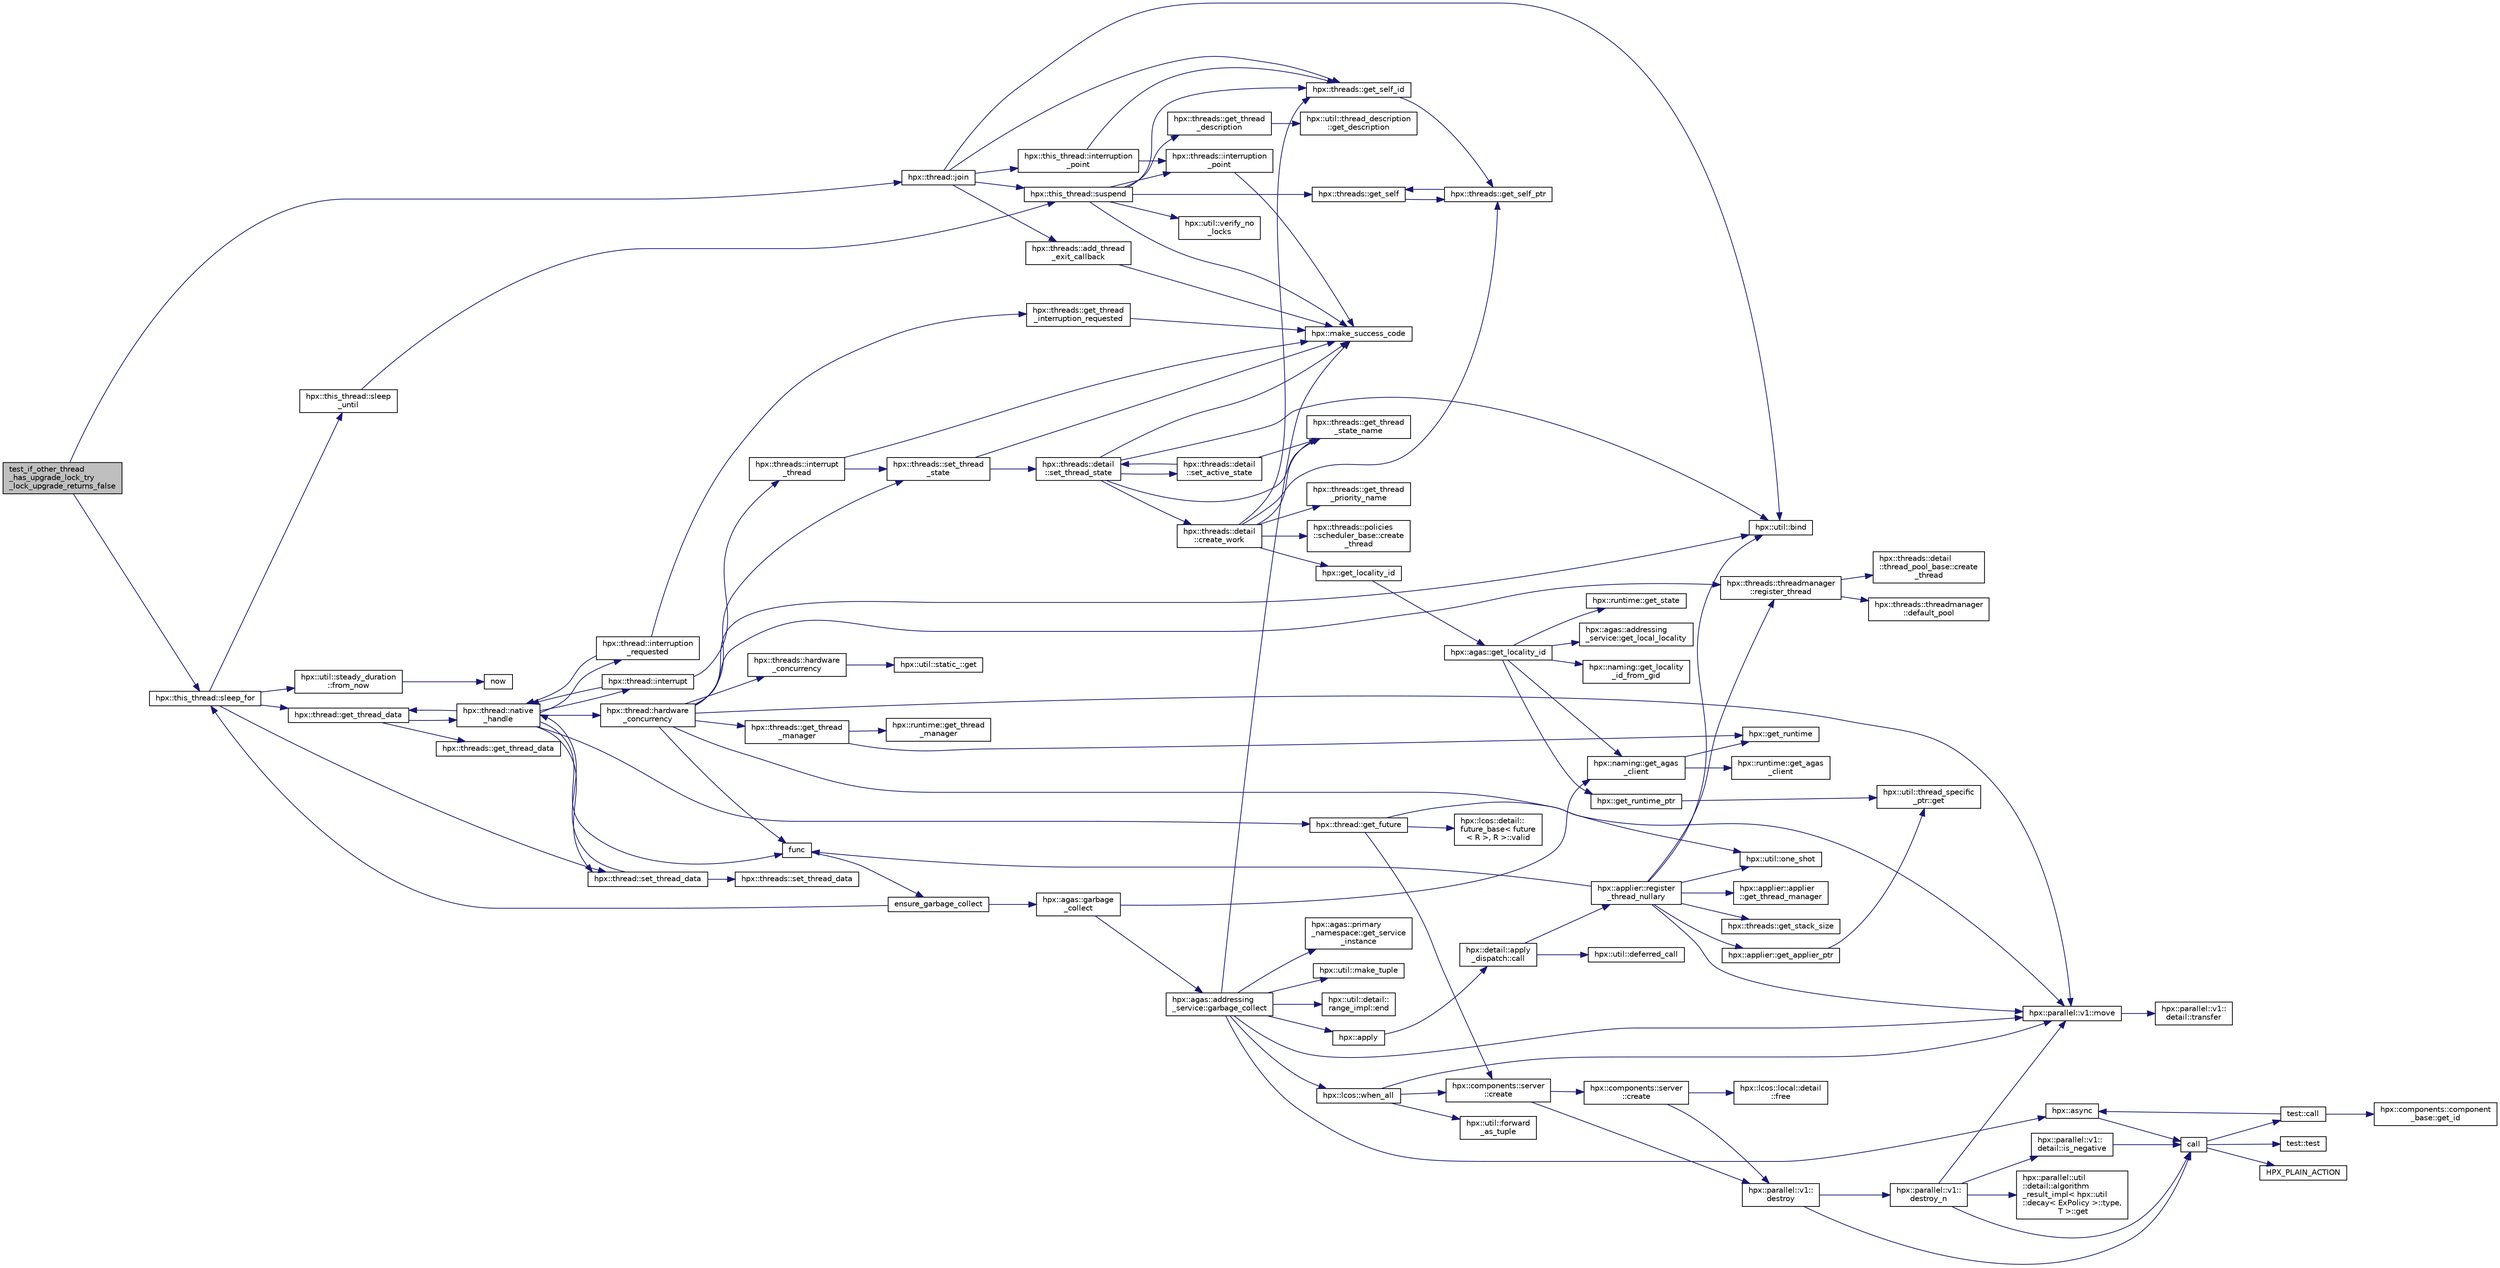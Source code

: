 digraph "test_if_other_thread_has_upgrade_lock_try_lock_upgrade_returns_false"
{
  edge [fontname="Helvetica",fontsize="10",labelfontname="Helvetica",labelfontsize="10"];
  node [fontname="Helvetica",fontsize="10",shape=record];
  rankdir="LR";
  Node391 [label="test_if_other_thread\l_has_upgrade_lock_try\l_lock_upgrade_returns_false",height=0.2,width=0.4,color="black", fillcolor="grey75", style="filled", fontcolor="black"];
  Node391 -> Node392 [color="midnightblue",fontsize="10",style="solid",fontname="Helvetica"];
  Node392 [label="hpx::this_thread::sleep_for",height=0.2,width=0.4,color="black", fillcolor="white", style="filled",URL="$d9/d52/namespacehpx_1_1this__thread.html#afc042a5a5fa52eef2d1d177a343435cf"];
  Node392 -> Node393 [color="midnightblue",fontsize="10",style="solid",fontname="Helvetica"];
  Node393 [label="hpx::this_thread::sleep\l_until",height=0.2,width=0.4,color="black", fillcolor="white", style="filled",URL="$d9/d52/namespacehpx_1_1this__thread.html#ae12a853980115b23ff0ab8ca06622658"];
  Node393 -> Node394 [color="midnightblue",fontsize="10",style="solid",fontname="Helvetica"];
  Node394 [label="hpx::this_thread::suspend",height=0.2,width=0.4,color="black", fillcolor="white", style="filled",URL="$d9/d52/namespacehpx_1_1this__thread.html#aca220026fb3014c0881d129fe31c0073"];
  Node394 -> Node395 [color="midnightblue",fontsize="10",style="solid",fontname="Helvetica"];
  Node395 [label="hpx::threads::get_self",height=0.2,width=0.4,color="black", fillcolor="white", style="filled",URL="$d7/d28/namespacehpx_1_1threads.html#a07daf4d6d29233f20d66d41ab7b5b8e8"];
  Node395 -> Node396 [color="midnightblue",fontsize="10",style="solid",fontname="Helvetica"];
  Node396 [label="hpx::threads::get_self_ptr",height=0.2,width=0.4,color="black", fillcolor="white", style="filled",URL="$d7/d28/namespacehpx_1_1threads.html#a22877ae347ad884cde3a51397dad6c53"];
  Node396 -> Node395 [color="midnightblue",fontsize="10",style="solid",fontname="Helvetica"];
  Node394 -> Node397 [color="midnightblue",fontsize="10",style="solid",fontname="Helvetica"];
  Node397 [label="hpx::threads::get_self_id",height=0.2,width=0.4,color="black", fillcolor="white", style="filled",URL="$d7/d28/namespacehpx_1_1threads.html#afafe0f900b9fac3d4ed3c747625c1cfe"];
  Node397 -> Node396 [color="midnightblue",fontsize="10",style="solid",fontname="Helvetica"];
  Node394 -> Node398 [color="midnightblue",fontsize="10",style="solid",fontname="Helvetica"];
  Node398 [label="hpx::threads::interruption\l_point",height=0.2,width=0.4,color="black", fillcolor="white", style="filled",URL="$d7/d28/namespacehpx_1_1threads.html#ada6ec56a12b050707311d8c628089059"];
  Node398 -> Node399 [color="midnightblue",fontsize="10",style="solid",fontname="Helvetica"];
  Node399 [label="hpx::make_success_code",height=0.2,width=0.4,color="black", fillcolor="white", style="filled",URL="$d8/d83/namespacehpx.html#a0e8512a8f49e2a6c8185061181419d8f",tooltip="Returns error_code(hpx::success, \"success\", mode). "];
  Node394 -> Node400 [color="midnightblue",fontsize="10",style="solid",fontname="Helvetica"];
  Node400 [label="hpx::util::verify_no\l_locks",height=0.2,width=0.4,color="black", fillcolor="white", style="filled",URL="$df/dad/namespacehpx_1_1util.html#ae0e1837ee6f09b79b26c2e788d2e9fc9"];
  Node394 -> Node401 [color="midnightblue",fontsize="10",style="solid",fontname="Helvetica"];
  Node401 [label="hpx::threads::get_thread\l_description",height=0.2,width=0.4,color="black", fillcolor="white", style="filled",URL="$d7/d28/namespacehpx_1_1threads.html#a42fc18a7a680f4e8bc633a4b4c956701"];
  Node401 -> Node402 [color="midnightblue",fontsize="10",style="solid",fontname="Helvetica"];
  Node402 [label="hpx::util::thread_description\l::get_description",height=0.2,width=0.4,color="black", fillcolor="white", style="filled",URL="$df/d9e/structhpx_1_1util_1_1thread__description.html#a8c834e14eca6eb228188022577f9f952"];
  Node394 -> Node399 [color="midnightblue",fontsize="10",style="solid",fontname="Helvetica"];
  Node392 -> Node403 [color="midnightblue",fontsize="10",style="solid",fontname="Helvetica"];
  Node403 [label="hpx::util::steady_duration\l::from_now",height=0.2,width=0.4,color="black", fillcolor="white", style="filled",URL="$d9/d4f/classhpx_1_1util_1_1steady__duration.html#a0132206d767cd0f7395507b40111a153"];
  Node403 -> Node404 [color="midnightblue",fontsize="10",style="solid",fontname="Helvetica"];
  Node404 [label="now",height=0.2,width=0.4,color="black", fillcolor="white", style="filled",URL="$de/db3/1d__stencil__1__omp_8cpp.html#a89e9667753dccfac455bd37a7a3a7b16"];
  Node392 -> Node405 [color="midnightblue",fontsize="10",style="solid",fontname="Helvetica"];
  Node405 [label="hpx::thread::get_thread_data",height=0.2,width=0.4,color="black", fillcolor="white", style="filled",URL="$de/d9b/classhpx_1_1thread.html#a4535ef82cec3b953d2c941d20e3e3904"];
  Node405 -> Node406 [color="midnightblue",fontsize="10",style="solid",fontname="Helvetica"];
  Node406 [label="hpx::threads::get_thread_data",height=0.2,width=0.4,color="black", fillcolor="white", style="filled",URL="$d7/d28/namespacehpx_1_1threads.html#a8737931ff6303807225f735b2b384ae4"];
  Node405 -> Node407 [color="midnightblue",fontsize="10",style="solid",fontname="Helvetica"];
  Node407 [label="hpx::thread::native\l_handle",height=0.2,width=0.4,color="black", fillcolor="white", style="filled",URL="$de/d9b/classhpx_1_1thread.html#acf48190d264ab64c1c4ec99d0b421b5a"];
  Node407 -> Node408 [color="midnightblue",fontsize="10",style="solid",fontname="Helvetica"];
  Node408 [label="hpx::thread::hardware\l_concurrency",height=0.2,width=0.4,color="black", fillcolor="white", style="filled",URL="$de/d9b/classhpx_1_1thread.html#a8e4fff210e02485ba493bc3a2a956c03"];
  Node408 -> Node409 [color="midnightblue",fontsize="10",style="solid",fontname="Helvetica"];
  Node409 [label="hpx::threads::hardware\l_concurrency",height=0.2,width=0.4,color="black", fillcolor="white", style="filled",URL="$d7/d28/namespacehpx_1_1threads.html#aa8752a235478d2ad7b5ac467b63ab527"];
  Node409 -> Node410 [color="midnightblue",fontsize="10",style="solid",fontname="Helvetica"];
  Node410 [label="hpx::util::static_::get",height=0.2,width=0.4,color="black", fillcolor="white", style="filled",URL="$d3/dbb/structhpx_1_1util_1_1static__.html#a2967c633948a3bf17a3b5405ef5a8318"];
  Node408 -> Node411 [color="midnightblue",fontsize="10",style="solid",fontname="Helvetica"];
  Node411 [label="func",height=0.2,width=0.4,color="black", fillcolor="white", style="filled",URL="$d8/dfd/id__type__ref__counting__1032_8cpp.html#ab811b86ea5107ffb3351fcaa29d2c652"];
  Node411 -> Node412 [color="midnightblue",fontsize="10",style="solid",fontname="Helvetica"];
  Node412 [label="ensure_garbage_collect",height=0.2,width=0.4,color="black", fillcolor="white", style="filled",URL="$d8/dfd/id__type__ref__counting__1032_8cpp.html#a5264b94bf7c262ac0e521fb290d476d5"];
  Node412 -> Node392 [color="midnightblue",fontsize="10",style="solid",fontname="Helvetica"];
  Node412 -> Node413 [color="midnightblue",fontsize="10",style="solid",fontname="Helvetica"];
  Node413 [label="hpx::agas::garbage\l_collect",height=0.2,width=0.4,color="black", fillcolor="white", style="filled",URL="$dc/d54/namespacehpx_1_1agas.html#a951337adc4f9bd6df00a50737468e911"];
  Node413 -> Node414 [color="midnightblue",fontsize="10",style="solid",fontname="Helvetica"];
  Node414 [label="hpx::naming::get_agas\l_client",height=0.2,width=0.4,color="black", fillcolor="white", style="filled",URL="$d4/dc9/namespacehpx_1_1naming.html#a0408fffd5d34b620712a801b0ae3b032"];
  Node414 -> Node415 [color="midnightblue",fontsize="10",style="solid",fontname="Helvetica"];
  Node415 [label="hpx::get_runtime",height=0.2,width=0.4,color="black", fillcolor="white", style="filled",URL="$d8/d83/namespacehpx.html#aef902cc6c7dd3b9fbadf34d1e850a070"];
  Node414 -> Node416 [color="midnightblue",fontsize="10",style="solid",fontname="Helvetica"];
  Node416 [label="hpx::runtime::get_agas\l_client",height=0.2,width=0.4,color="black", fillcolor="white", style="filled",URL="$d0/d7b/classhpx_1_1runtime.html#aeb5dddd30d6b9861669af8ad44d1a96a"];
  Node413 -> Node417 [color="midnightblue",fontsize="10",style="solid",fontname="Helvetica"];
  Node417 [label="hpx::agas::addressing\l_service::garbage_collect",height=0.2,width=0.4,color="black", fillcolor="white", style="filled",URL="$db/d58/structhpx_1_1agas_1_1addressing__service.html#a87dcae0eacf6e62d5103ebf516d86f63"];
  Node417 -> Node399 [color="midnightblue",fontsize="10",style="solid",fontname="Helvetica"];
  Node417 -> Node418 [color="midnightblue",fontsize="10",style="solid",fontname="Helvetica"];
  Node418 [label="hpx::agas::primary\l_namespace::get_service\l_instance",height=0.2,width=0.4,color="black", fillcolor="white", style="filled",URL="$d1/d43/structhpx_1_1agas_1_1primary__namespace.html#a7630ff0f30ff8c23b13b4672c5350e2e"];
  Node417 -> Node419 [color="midnightblue",fontsize="10",style="solid",fontname="Helvetica"];
  Node419 [label="hpx::util::make_tuple",height=0.2,width=0.4,color="black", fillcolor="white", style="filled",URL="$df/dad/namespacehpx_1_1util.html#a06fa74211a987d208e013f400a9f5328"];
  Node417 -> Node420 [color="midnightblue",fontsize="10",style="solid",fontname="Helvetica"];
  Node420 [label="hpx::util::detail::\lrange_impl::end",height=0.2,width=0.4,color="black", fillcolor="white", style="filled",URL="$d4/d4a/namespacehpx_1_1util_1_1detail_1_1range__impl.html#afb2ea48b0902f52ee4d8b764807b4316"];
  Node417 -> Node421 [color="midnightblue",fontsize="10",style="solid",fontname="Helvetica"];
  Node421 [label="hpx::apply",height=0.2,width=0.4,color="black", fillcolor="white", style="filled",URL="$d8/d83/namespacehpx.html#aa87762f0db0731d385f3fdfdb25d59fc"];
  Node421 -> Node422 [color="midnightblue",fontsize="10",style="solid",fontname="Helvetica"];
  Node422 [label="hpx::detail::apply\l_dispatch::call",height=0.2,width=0.4,color="black", fillcolor="white", style="filled",URL="$db/de8/structhpx_1_1detail_1_1apply__dispatch.html#a0755fab16d281e74bcff0f8045be9459"];
  Node422 -> Node423 [color="midnightblue",fontsize="10",style="solid",fontname="Helvetica"];
  Node423 [label="hpx::applier::register\l_thread_nullary",height=0.2,width=0.4,color="black", fillcolor="white", style="filled",URL="$d8/dcb/namespacehpx_1_1applier.html#a401cd1145927e58d74d1eb52aaccd936"];
  Node423 -> Node424 [color="midnightblue",fontsize="10",style="solid",fontname="Helvetica"];
  Node424 [label="hpx::applier::get_applier_ptr",height=0.2,width=0.4,color="black", fillcolor="white", style="filled",URL="$d8/dcb/namespacehpx_1_1applier.html#a617483cf2b77ad3a0aa428ade7b35299"];
  Node424 -> Node425 [color="midnightblue",fontsize="10",style="solid",fontname="Helvetica"];
  Node425 [label="hpx::util::thread_specific\l_ptr::get",height=0.2,width=0.4,color="black", fillcolor="white", style="filled",URL="$d4/d4c/structhpx_1_1util_1_1thread__specific__ptr.html#a3b27d8520710478aa41d1f74206bdba9"];
  Node423 -> Node411 [color="midnightblue",fontsize="10",style="solid",fontname="Helvetica"];
  Node423 -> Node426 [color="midnightblue",fontsize="10",style="solid",fontname="Helvetica"];
  Node426 [label="hpx::util::bind",height=0.2,width=0.4,color="black", fillcolor="white", style="filled",URL="$df/dad/namespacehpx_1_1util.html#ad844caedf82a0173d6909d910c3e48c6"];
  Node423 -> Node427 [color="midnightblue",fontsize="10",style="solid",fontname="Helvetica"];
  Node427 [label="hpx::util::one_shot",height=0.2,width=0.4,color="black", fillcolor="white", style="filled",URL="$df/dad/namespacehpx_1_1util.html#a273e61be42a72415291e0ec0a4f28c7a"];
  Node423 -> Node428 [color="midnightblue",fontsize="10",style="solid",fontname="Helvetica"];
  Node428 [label="hpx::parallel::v1::move",height=0.2,width=0.4,color="black", fillcolor="white", style="filled",URL="$db/db9/namespacehpx_1_1parallel_1_1v1.html#aa7c4ede081ce786c9d1eb1adff495cfc"];
  Node428 -> Node429 [color="midnightblue",fontsize="10",style="solid",fontname="Helvetica"];
  Node429 [label="hpx::parallel::v1::\ldetail::transfer",height=0.2,width=0.4,color="black", fillcolor="white", style="filled",URL="$d2/ddd/namespacehpx_1_1parallel_1_1v1_1_1detail.html#ab1b56a05e1885ca7cc7ffa1804dd2f3c"];
  Node423 -> Node430 [color="midnightblue",fontsize="10",style="solid",fontname="Helvetica"];
  Node430 [label="hpx::threads::get_stack_size",height=0.2,width=0.4,color="black", fillcolor="white", style="filled",URL="$d7/d28/namespacehpx_1_1threads.html#af597241b3c2785150be206737ca04aa6",tooltip="The get_stack_size function is part of the thread related API. It. "];
  Node423 -> Node431 [color="midnightblue",fontsize="10",style="solid",fontname="Helvetica"];
  Node431 [label="hpx::applier::applier\l::get_thread_manager",height=0.2,width=0.4,color="black", fillcolor="white", style="filled",URL="$da/dcb/classhpx_1_1applier_1_1applier.html#acc36d583973701e573be39da97bba866",tooltip="Access the thread-manager instance associated with this applier. "];
  Node423 -> Node432 [color="midnightblue",fontsize="10",style="solid",fontname="Helvetica"];
  Node432 [label="hpx::threads::threadmanager\l::register_thread",height=0.2,width=0.4,color="black", fillcolor="white", style="filled",URL="$d5/daa/classhpx_1_1threads_1_1threadmanager.html#a7f79c7578e08a60ca45eb276ce8133d8"];
  Node432 -> Node433 [color="midnightblue",fontsize="10",style="solid",fontname="Helvetica"];
  Node433 [label="hpx::threads::threadmanager\l::default_pool",height=0.2,width=0.4,color="black", fillcolor="white", style="filled",URL="$d5/daa/classhpx_1_1threads_1_1threadmanager.html#a851f067d03b5dd1c5e6a9a6a841e05df"];
  Node432 -> Node434 [color="midnightblue",fontsize="10",style="solid",fontname="Helvetica"];
  Node434 [label="hpx::threads::detail\l::thread_pool_base::create\l_thread",height=0.2,width=0.4,color="black", fillcolor="white", style="filled",URL="$de/dae/classhpx_1_1threads_1_1detail_1_1thread__pool__base.html#ad35d3779eef6f4528e62a26d71b34b34"];
  Node422 -> Node435 [color="midnightblue",fontsize="10",style="solid",fontname="Helvetica"];
  Node435 [label="hpx::util::deferred_call",height=0.2,width=0.4,color="black", fillcolor="white", style="filled",URL="$df/dad/namespacehpx_1_1util.html#acdded623c658a7a3436f7e76bc9d881c"];
  Node417 -> Node428 [color="midnightblue",fontsize="10",style="solid",fontname="Helvetica"];
  Node417 -> Node436 [color="midnightblue",fontsize="10",style="solid",fontname="Helvetica"];
  Node436 [label="hpx::async",height=0.2,width=0.4,color="black", fillcolor="white", style="filled",URL="$d8/d83/namespacehpx.html#acb7d8e37b73b823956ce144f9a57eaa4"];
  Node436 -> Node437 [color="midnightblue",fontsize="10",style="solid",fontname="Helvetica"];
  Node437 [label="call",height=0.2,width=0.4,color="black", fillcolor="white", style="filled",URL="$d2/d67/promise__1620_8cpp.html#a58357f0b82bc761e1d0b9091ed563a70"];
  Node437 -> Node438 [color="midnightblue",fontsize="10",style="solid",fontname="Helvetica"];
  Node438 [label="test::test",height=0.2,width=0.4,color="black", fillcolor="white", style="filled",URL="$d8/d89/structtest.html#ab42d5ece712d716b04cb3f686f297a26"];
  Node437 -> Node439 [color="midnightblue",fontsize="10",style="solid",fontname="Helvetica"];
  Node439 [label="HPX_PLAIN_ACTION",height=0.2,width=0.4,color="black", fillcolor="white", style="filled",URL="$d2/d67/promise__1620_8cpp.html#ab96aab827a4b1fcaf66cfe0ba83fef23"];
  Node437 -> Node440 [color="midnightblue",fontsize="10",style="solid",fontname="Helvetica"];
  Node440 [label="test::call",height=0.2,width=0.4,color="black", fillcolor="white", style="filled",URL="$d8/d89/structtest.html#aeb29e7ed6518b9426ccf1344c52620ae"];
  Node440 -> Node436 [color="midnightblue",fontsize="10",style="solid",fontname="Helvetica"];
  Node440 -> Node441 [color="midnightblue",fontsize="10",style="solid",fontname="Helvetica"];
  Node441 [label="hpx::components::component\l_base::get_id",height=0.2,width=0.4,color="black", fillcolor="white", style="filled",URL="$d2/de6/classhpx_1_1components_1_1component__base.html#a4c8fd93514039bdf01c48d66d82b19cd"];
  Node417 -> Node442 [color="midnightblue",fontsize="10",style="solid",fontname="Helvetica"];
  Node442 [label="hpx::lcos::when_all",height=0.2,width=0.4,color="black", fillcolor="white", style="filled",URL="$d2/dc9/namespacehpx_1_1lcos.html#a1a6fb024d8690923fb185d5aee204d54"];
  Node442 -> Node443 [color="midnightblue",fontsize="10",style="solid",fontname="Helvetica"];
  Node443 [label="hpx::util::forward\l_as_tuple",height=0.2,width=0.4,color="black", fillcolor="white", style="filled",URL="$df/dad/namespacehpx_1_1util.html#ab7c31e3f24c3302a4f67b6735a6fa597"];
  Node442 -> Node428 [color="midnightblue",fontsize="10",style="solid",fontname="Helvetica"];
  Node442 -> Node444 [color="midnightblue",fontsize="10",style="solid",fontname="Helvetica"];
  Node444 [label="hpx::components::server\l::create",height=0.2,width=0.4,color="black", fillcolor="white", style="filled",URL="$d2/da2/namespacehpx_1_1components_1_1server.html#ac776c89f3d68ceb910e8cee9fa937ab4",tooltip="Create arrays of components using their default constructor. "];
  Node444 -> Node445 [color="midnightblue",fontsize="10",style="solid",fontname="Helvetica"];
  Node445 [label="hpx::components::server\l::create",height=0.2,width=0.4,color="black", fillcolor="white", style="filled",URL="$d2/da2/namespacehpx_1_1components_1_1server.html#a77d26de181c97b444565e230577981bd"];
  Node445 -> Node446 [color="midnightblue",fontsize="10",style="solid",fontname="Helvetica"];
  Node446 [label="hpx::lcos::local::detail\l::free",height=0.2,width=0.4,color="black", fillcolor="white", style="filled",URL="$d4/dcb/namespacehpx_1_1lcos_1_1local_1_1detail.html#a55a940f019734e9bb045dc123cd80e48"];
  Node445 -> Node447 [color="midnightblue",fontsize="10",style="solid",fontname="Helvetica"];
  Node447 [label="hpx::parallel::v1::\ldestroy",height=0.2,width=0.4,color="black", fillcolor="white", style="filled",URL="$db/db9/namespacehpx_1_1parallel_1_1v1.html#acf303558375048e8a7cc9a2c2e09477f"];
  Node447 -> Node437 [color="midnightblue",fontsize="10",style="solid",fontname="Helvetica"];
  Node447 -> Node448 [color="midnightblue",fontsize="10",style="solid",fontname="Helvetica"];
  Node448 [label="hpx::parallel::v1::\ldestroy_n",height=0.2,width=0.4,color="black", fillcolor="white", style="filled",URL="$db/db9/namespacehpx_1_1parallel_1_1v1.html#a71d0691132a300690163f5636bcd5bd3"];
  Node448 -> Node449 [color="midnightblue",fontsize="10",style="solid",fontname="Helvetica"];
  Node449 [label="hpx::parallel::v1::\ldetail::is_negative",height=0.2,width=0.4,color="black", fillcolor="white", style="filled",URL="$d2/ddd/namespacehpx_1_1parallel_1_1v1_1_1detail.html#adf2e40fc4b20ad0fd442ee3118a4d527"];
  Node449 -> Node437 [color="midnightblue",fontsize="10",style="solid",fontname="Helvetica"];
  Node448 -> Node450 [color="midnightblue",fontsize="10",style="solid",fontname="Helvetica"];
  Node450 [label="hpx::parallel::util\l::detail::algorithm\l_result_impl\< hpx::util\l::decay\< ExPolicy \>::type,\l T \>::get",height=0.2,width=0.4,color="black", fillcolor="white", style="filled",URL="$d2/d42/structhpx_1_1parallel_1_1util_1_1detail_1_1algorithm__result__impl.html#ab5b051e8ec74eff5e0e62fd63f5d377e"];
  Node448 -> Node428 [color="midnightblue",fontsize="10",style="solid",fontname="Helvetica"];
  Node448 -> Node437 [color="midnightblue",fontsize="10",style="solid",fontname="Helvetica"];
  Node444 -> Node447 [color="midnightblue",fontsize="10",style="solid",fontname="Helvetica"];
  Node408 -> Node426 [color="midnightblue",fontsize="10",style="solid",fontname="Helvetica"];
  Node408 -> Node427 [color="midnightblue",fontsize="10",style="solid",fontname="Helvetica"];
  Node408 -> Node428 [color="midnightblue",fontsize="10",style="solid",fontname="Helvetica"];
  Node408 -> Node451 [color="midnightblue",fontsize="10",style="solid",fontname="Helvetica"];
  Node451 [label="hpx::threads::get_thread\l_manager",height=0.2,width=0.4,color="black", fillcolor="white", style="filled",URL="$d7/d28/namespacehpx_1_1threads.html#a076973c3a53beadde7d967e22c4f6cce"];
  Node451 -> Node415 [color="midnightblue",fontsize="10",style="solid",fontname="Helvetica"];
  Node451 -> Node452 [color="midnightblue",fontsize="10",style="solid",fontname="Helvetica"];
  Node452 [label="hpx::runtime::get_thread\l_manager",height=0.2,width=0.4,color="black", fillcolor="white", style="filled",URL="$d0/d7b/classhpx_1_1runtime.html#a865b12d57fcd44a8d3dda3e35414f563"];
  Node408 -> Node432 [color="midnightblue",fontsize="10",style="solid",fontname="Helvetica"];
  Node408 -> Node453 [color="midnightblue",fontsize="10",style="solid",fontname="Helvetica"];
  Node453 [label="hpx::threads::set_thread\l_state",height=0.2,width=0.4,color="black", fillcolor="white", style="filled",URL="$d7/d28/namespacehpx_1_1threads.html#ac0690ad16ad778bcc79dcd727cc33025",tooltip="Set the thread state of the thread referenced by the thread_id id. "];
  Node453 -> Node399 [color="midnightblue",fontsize="10",style="solid",fontname="Helvetica"];
  Node453 -> Node454 [color="midnightblue",fontsize="10",style="solid",fontname="Helvetica"];
  Node454 [label="hpx::threads::detail\l::set_thread_state",height=0.2,width=0.4,color="black", fillcolor="white", style="filled",URL="$d2/dd1/namespacehpx_1_1threads_1_1detail.html#af85ddc854c4a149bf1738eb1b111b9ab"];
  Node454 -> Node455 [color="midnightblue",fontsize="10",style="solid",fontname="Helvetica"];
  Node455 [label="hpx::threads::get_thread\l_state_name",height=0.2,width=0.4,color="black", fillcolor="white", style="filled",URL="$d7/d28/namespacehpx_1_1threads.html#a26f91ea8d2195f165c033241c5cd11db"];
  Node454 -> Node399 [color="midnightblue",fontsize="10",style="solid",fontname="Helvetica"];
  Node454 -> Node426 [color="midnightblue",fontsize="10",style="solid",fontname="Helvetica"];
  Node454 -> Node456 [color="midnightblue",fontsize="10",style="solid",fontname="Helvetica"];
  Node456 [label="hpx::threads::detail\l::set_active_state",height=0.2,width=0.4,color="black", fillcolor="white", style="filled",URL="$d2/dd1/namespacehpx_1_1threads_1_1detail.html#a45884a5bf04ad66a4f259231a3947e76"];
  Node456 -> Node455 [color="midnightblue",fontsize="10",style="solid",fontname="Helvetica"];
  Node456 -> Node454 [color="midnightblue",fontsize="10",style="solid",fontname="Helvetica"];
  Node454 -> Node457 [color="midnightblue",fontsize="10",style="solid",fontname="Helvetica"];
  Node457 [label="hpx::threads::detail\l::create_work",height=0.2,width=0.4,color="black", fillcolor="white", style="filled",URL="$d2/dd1/namespacehpx_1_1threads_1_1detail.html#ae22384a3c1b1a1940032fad068fb54b1"];
  Node457 -> Node455 [color="midnightblue",fontsize="10",style="solid",fontname="Helvetica"];
  Node457 -> Node458 [color="midnightblue",fontsize="10",style="solid",fontname="Helvetica"];
  Node458 [label="hpx::threads::get_thread\l_priority_name",height=0.2,width=0.4,color="black", fillcolor="white", style="filled",URL="$d7/d28/namespacehpx_1_1threads.html#a9c6b2fec0c1cf5b06ff83ce756ca6d42"];
  Node457 -> Node396 [color="midnightblue",fontsize="10",style="solid",fontname="Helvetica"];
  Node457 -> Node397 [color="midnightblue",fontsize="10",style="solid",fontname="Helvetica"];
  Node457 -> Node459 [color="midnightblue",fontsize="10",style="solid",fontname="Helvetica"];
  Node459 [label="hpx::get_locality_id",height=0.2,width=0.4,color="black", fillcolor="white", style="filled",URL="$d8/d83/namespacehpx.html#a158d7c54a657bb364c1704033010697b",tooltip="Return the number of the locality this function is being called from. "];
  Node459 -> Node460 [color="midnightblue",fontsize="10",style="solid",fontname="Helvetica"];
  Node460 [label="hpx::agas::get_locality_id",height=0.2,width=0.4,color="black", fillcolor="white", style="filled",URL="$dc/d54/namespacehpx_1_1agas.html#a491cc2ddecdf0f1a9129900caa6a4d3e"];
  Node460 -> Node461 [color="midnightblue",fontsize="10",style="solid",fontname="Helvetica"];
  Node461 [label="hpx::get_runtime_ptr",height=0.2,width=0.4,color="black", fillcolor="white", style="filled",URL="$d8/d83/namespacehpx.html#af29daf2bb3e01b4d6495a1742b6cce64"];
  Node461 -> Node425 [color="midnightblue",fontsize="10",style="solid",fontname="Helvetica"];
  Node460 -> Node462 [color="midnightblue",fontsize="10",style="solid",fontname="Helvetica"];
  Node462 [label="hpx::runtime::get_state",height=0.2,width=0.4,color="black", fillcolor="white", style="filled",URL="$d0/d7b/classhpx_1_1runtime.html#ab405f80e060dac95d624520f38b0524c"];
  Node460 -> Node414 [color="midnightblue",fontsize="10",style="solid",fontname="Helvetica"];
  Node460 -> Node463 [color="midnightblue",fontsize="10",style="solid",fontname="Helvetica"];
  Node463 [label="hpx::agas::addressing\l_service::get_local_locality",height=0.2,width=0.4,color="black", fillcolor="white", style="filled",URL="$db/d58/structhpx_1_1agas_1_1addressing__service.html#ab52c19a37c2a7a006c6c15f90ad0539c"];
  Node460 -> Node464 [color="midnightblue",fontsize="10",style="solid",fontname="Helvetica"];
  Node464 [label="hpx::naming::get_locality\l_id_from_gid",height=0.2,width=0.4,color="black", fillcolor="white", style="filled",URL="$d4/dc9/namespacehpx_1_1naming.html#a7fd43037784560bd04fda9b49e33529f"];
  Node457 -> Node465 [color="midnightblue",fontsize="10",style="solid",fontname="Helvetica"];
  Node465 [label="hpx::threads::policies\l::scheduler_base::create\l_thread",height=0.2,width=0.4,color="black", fillcolor="white", style="filled",URL="$dd/d7e/structhpx_1_1threads_1_1policies_1_1scheduler__base.html#ad3b05cd7f363cc8e8410ce368c3794e0"];
  Node407 -> Node466 [color="midnightblue",fontsize="10",style="solid",fontname="Helvetica"];
  Node466 [label="hpx::thread::interrupt",height=0.2,width=0.4,color="black", fillcolor="white", style="filled",URL="$de/d9b/classhpx_1_1thread.html#ac34d0d033aa743c476a79dbc2e1a8a39"];
  Node466 -> Node467 [color="midnightblue",fontsize="10",style="solid",fontname="Helvetica"];
  Node467 [label="hpx::threads::interrupt\l_thread",height=0.2,width=0.4,color="black", fillcolor="white", style="filled",URL="$d7/d28/namespacehpx_1_1threads.html#a6bdda1a2aab61b9b13d274b5155d7e73"];
  Node467 -> Node399 [color="midnightblue",fontsize="10",style="solid",fontname="Helvetica"];
  Node467 -> Node453 [color="midnightblue",fontsize="10",style="solid",fontname="Helvetica"];
  Node466 -> Node407 [color="midnightblue",fontsize="10",style="solid",fontname="Helvetica"];
  Node407 -> Node468 [color="midnightblue",fontsize="10",style="solid",fontname="Helvetica"];
  Node468 [label="hpx::thread::interruption\l_requested",height=0.2,width=0.4,color="black", fillcolor="white", style="filled",URL="$de/d9b/classhpx_1_1thread.html#a33276bb4c20bbb0b1978944e18ef71b8"];
  Node468 -> Node469 [color="midnightblue",fontsize="10",style="solid",fontname="Helvetica"];
  Node469 [label="hpx::threads::get_thread\l_interruption_requested",height=0.2,width=0.4,color="black", fillcolor="white", style="filled",URL="$d7/d28/namespacehpx_1_1threads.html#ae64a7fdb8b5c8bac7be0c8282672a03b"];
  Node469 -> Node399 [color="midnightblue",fontsize="10",style="solid",fontname="Helvetica"];
  Node468 -> Node407 [color="midnightblue",fontsize="10",style="solid",fontname="Helvetica"];
  Node407 -> Node470 [color="midnightblue",fontsize="10",style="solid",fontname="Helvetica"];
  Node470 [label="hpx::thread::get_future",height=0.2,width=0.4,color="black", fillcolor="white", style="filled",URL="$de/d9b/classhpx_1_1thread.html#a87fdb0d8da826366fc190ed224900a64"];
  Node470 -> Node471 [color="midnightblue",fontsize="10",style="solid",fontname="Helvetica"];
  Node471 [label="hpx::lcos::detail::\lfuture_base\< future\l\< R \>, R \>::valid",height=0.2,width=0.4,color="black", fillcolor="white", style="filled",URL="$d5/dd7/classhpx_1_1lcos_1_1detail_1_1future__base.html#aaf7beb7374815614363033bd96573e75"];
  Node470 -> Node444 [color="midnightblue",fontsize="10",style="solid",fontname="Helvetica"];
  Node470 -> Node428 [color="midnightblue",fontsize="10",style="solid",fontname="Helvetica"];
  Node407 -> Node405 [color="midnightblue",fontsize="10",style="solid",fontname="Helvetica"];
  Node407 -> Node472 [color="midnightblue",fontsize="10",style="solid",fontname="Helvetica"];
  Node472 [label="hpx::thread::set_thread_data",height=0.2,width=0.4,color="black", fillcolor="white", style="filled",URL="$de/d9b/classhpx_1_1thread.html#a7317a3cf5251f3b33c990449570d4cea"];
  Node472 -> Node473 [color="midnightblue",fontsize="10",style="solid",fontname="Helvetica"];
  Node473 [label="hpx::threads::set_thread_data",height=0.2,width=0.4,color="black", fillcolor="white", style="filled",URL="$d7/d28/namespacehpx_1_1threads.html#a00a625acc149fce3ae38e4340454acf7"];
  Node472 -> Node407 [color="midnightblue",fontsize="10",style="solid",fontname="Helvetica"];
  Node407 -> Node411 [color="midnightblue",fontsize="10",style="solid",fontname="Helvetica"];
  Node392 -> Node472 [color="midnightblue",fontsize="10",style="solid",fontname="Helvetica"];
  Node391 -> Node474 [color="midnightblue",fontsize="10",style="solid",fontname="Helvetica"];
  Node474 [label="hpx::thread::join",height=0.2,width=0.4,color="black", fillcolor="white", style="filled",URL="$de/d9b/classhpx_1_1thread.html#a144b2a4ef1ec1209d5eac52d95419b62"];
  Node474 -> Node397 [color="midnightblue",fontsize="10",style="solid",fontname="Helvetica"];
  Node474 -> Node475 [color="midnightblue",fontsize="10",style="solid",fontname="Helvetica"];
  Node475 [label="hpx::this_thread::interruption\l_point",height=0.2,width=0.4,color="black", fillcolor="white", style="filled",URL="$d9/d52/namespacehpx_1_1this__thread.html#afed29489fe37f74d28ad598645bee89a"];
  Node475 -> Node398 [color="midnightblue",fontsize="10",style="solid",fontname="Helvetica"];
  Node475 -> Node397 [color="midnightblue",fontsize="10",style="solid",fontname="Helvetica"];
  Node474 -> Node476 [color="midnightblue",fontsize="10",style="solid",fontname="Helvetica"];
  Node476 [label="hpx::threads::add_thread\l_exit_callback",height=0.2,width=0.4,color="black", fillcolor="white", style="filled",URL="$d7/d28/namespacehpx_1_1threads.html#aa1ac07d50bd71bb8b9d0370a67d79abb"];
  Node476 -> Node399 [color="midnightblue",fontsize="10",style="solid",fontname="Helvetica"];
  Node474 -> Node426 [color="midnightblue",fontsize="10",style="solid",fontname="Helvetica"];
  Node474 -> Node394 [color="midnightblue",fontsize="10",style="solid",fontname="Helvetica"];
}
